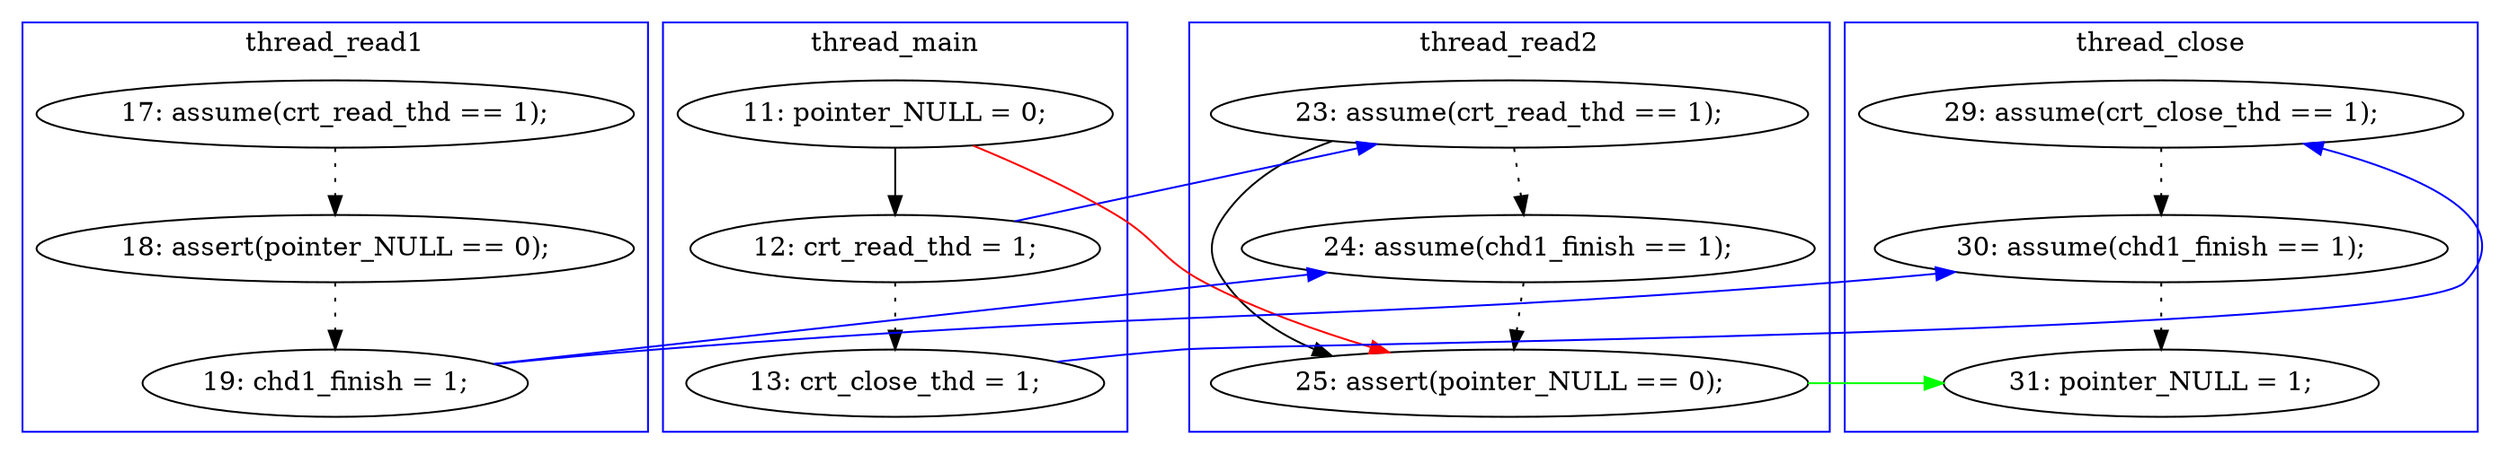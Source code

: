 digraph ProofObject {
	18 -> 19 [style = dotted, color = black]
	25 -> 27 [color = Green, constraint = false]
	21 -> 25 [style = dotted, color = black]
	16 -> 25 [color = Black]
	8 -> 16 [color = Blue, constraint = false]
	7 -> 8 [color = Black]
	12 -> 23 [style = dotted, color = black]
	20 -> 23 [color = Blue, constraint = false]
	7 -> 25 [color = Red, constraint = false]
	20 -> 21 [color = Blue, constraint = false]
	19 -> 20 [style = dotted, color = black]
	8 -> 9 [style = dotted, color = black]
	9 -> 12 [color = Blue, constraint = false]
	23 -> 27 [style = dotted, color = black]
	16 -> 21 [style = dotted, color = black]
	subgraph cluster2 {
		label = thread_read1
		color = blue
		18  [label = "17: assume(crt_read_thd == 1);"]
		19  [label = "18: assert(pointer_NULL == 0);"]
		20  [label = "19: chd1_finish = 1;"]
	}
	subgraph cluster1 {
		label = thread_main
		color = blue
		7  [label = "11: pointer_NULL = 0;"]
		8  [label = "12: crt_read_thd = 1;"]
		9  [label = "13: crt_close_thd = 1;"]
	}
	subgraph cluster4 {
		label = thread_close
		color = blue
		12  [label = "29: assume(crt_close_thd == 1);"]
		27  [label = "31: pointer_NULL = 1;"]
		23  [label = "30: assume(chd1_finish == 1);"]
	}
	subgraph cluster3 {
		label = thread_read2
		color = blue
		16  [label = "23: assume(crt_read_thd == 1);"]
		21  [label = "24: assume(chd1_finish == 1);"]
		25  [label = "25: assert(pointer_NULL == 0);"]
	}
}